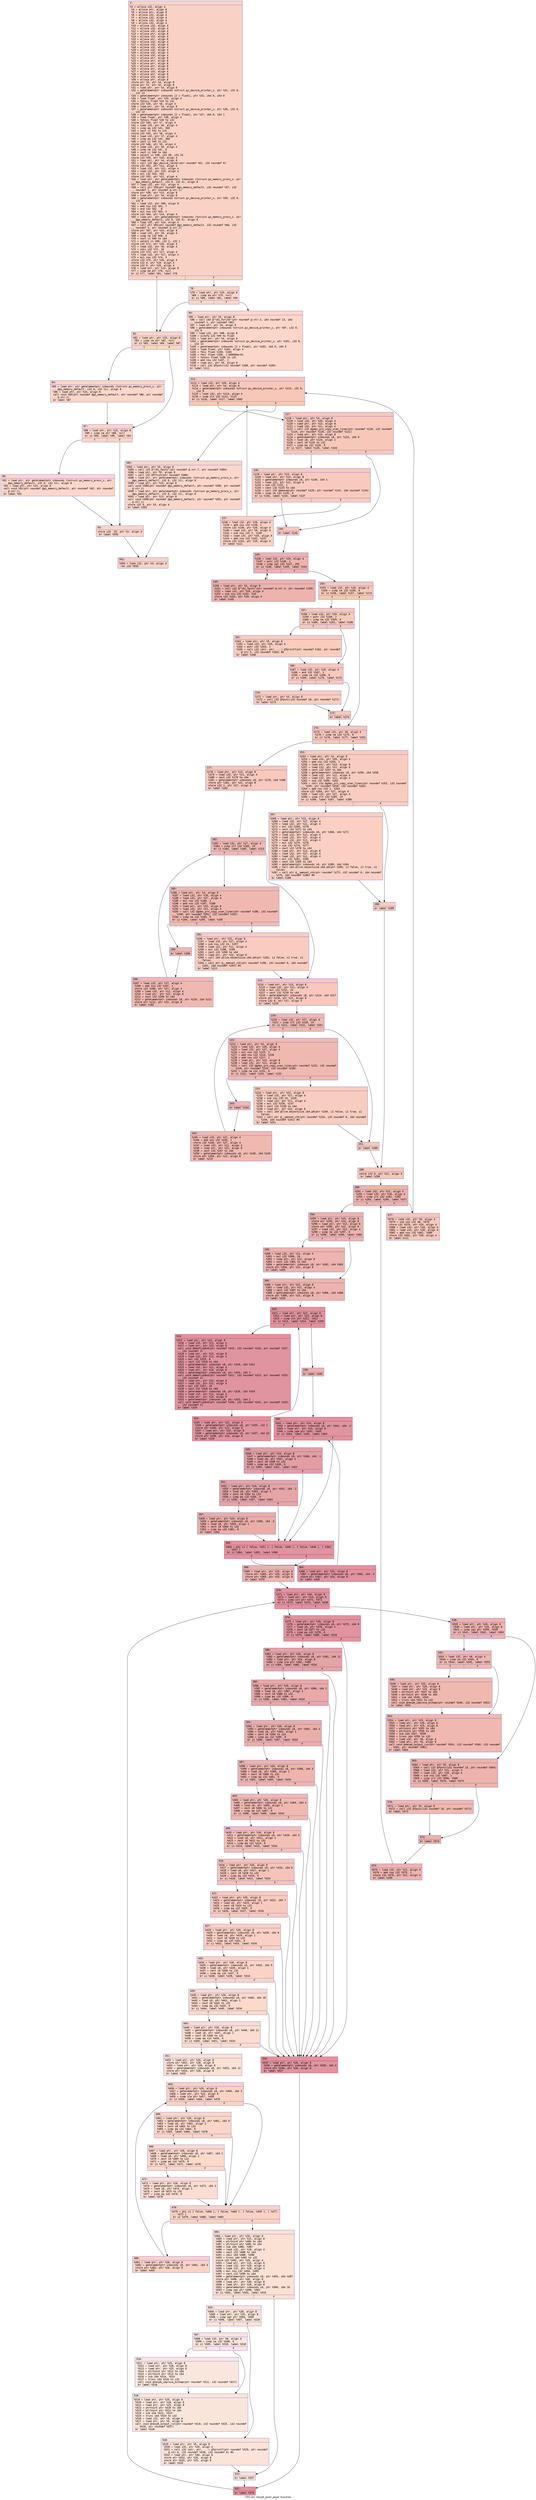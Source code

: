 digraph "CFG for 'necp6_print_page' function" {
	label="CFG for 'necp6_print_page' function";

	Node0x600000f6a120 [shape=record,color="#3d50c3ff", style=filled, fillcolor="#f4987a70" fontname="Courier",label="{2:\l|  %3 = alloca i32, align 4\l  %4 = alloca ptr, align 8\l  %5 = alloca ptr, align 8\l  %6 = alloca i32, align 4\l  %7 = alloca i32, align 4\l  %8 = alloca i32, align 4\l  %9 = alloca i32, align 4\l  %10 = alloca i32, align 4\l  %11 = alloca i32, align 4\l  %12 = alloca i32, align 4\l  %13 = alloca ptr, align 8\l  %14 = alloca i32, align 4\l  %15 = alloca ptr, align 8\l  %16 = alloca i32, align 4\l  %17 = alloca i32, align 4\l  %18 = alloca i32, align 4\l  %19 = alloca i32, align 4\l  %20 = alloca i32, align 4\l  %21 = alloca i32, align 4\l  %22 = alloca ptr, align 8\l  %23 = alloca ptr, align 8\l  %24 = alloca ptr, align 8\l  %25 = alloca ptr, align 8\l  %26 = alloca ptr, align 8\l  %27 = alloca i32, align 4\l  %28 = alloca ptr, align 8\l  %29 = alloca i32, align 4\l  %30 = alloca ptr, align 8\l  store ptr %0, ptr %4, align 8\l  store ptr %1, ptr %5, align 8\l  %31 = load ptr, ptr %4, align 8\l  %32 = getelementptr inbounds %struct.gx_device_printer_s, ptr %31, i32 0,\l... i32 13\l  %33 = getelementptr inbounds [2 x float], ptr %32, i64 0, i64 0\l  %34 = load float, ptr %33, align 4\l  %35 = fptosi float %34 to i32\l  store i32 %35, ptr %6, align 4\l  %36 = load ptr, ptr %4, align 8\l  %37 = getelementptr inbounds %struct.gx_device_printer_s, ptr %36, i32 0,\l... i32 13\l  %38 = getelementptr inbounds [2 x float], ptr %37, i64 0, i64 1\l  %39 = load float, ptr %38, align 4\l  %40 = fptosi float %39 to i32\l  store i32 %40, ptr %7, align 4\l  %41 = load i32, ptr %6, align 4\l  %42 = icmp eq i32 %41, 360\l  %43 = zext i1 %42 to i32\l  store i32 %43, ptr %8, align 4\l  %44 = load i32, ptr %7, align 4\l  %45 = icmp eq i32 %44, 360\l  %46 = zext i1 %45 to i32\l  store i32 %46, ptr %9, align 4\l  %47 = load i32, ptr %9, align 4\l  %48 = icmp ne i32 %47, 0\l  %49 = zext i1 %48 to i64\l  %50 = select i1 %48, i32 48, i32 24\l  store i32 %50, ptr %10, align 4\l  %51 = load ptr, ptr %4, align 8\l  %52 = call i32 @gx_device_raster(ptr noundef %51, i32 noundef 0)\l  store i32 %52, ptr %11, align 4\l  %53 = load i32, ptr %11, align 4\l  %54 = load i32, ptr %10, align 4\l  %55 = mul i32 %53, %54\l  store i32 %55, ptr %12, align 4\l  %56 = load ptr, ptr getelementptr inbounds (%struct.gs_memory_procs_s, ptr\l... @gs_memory_default, i32 0, i32 4), align 8\l  %57 = load i32, ptr %12, align 4\l  %58 = call ptr %56(ptr noundef @gs_memory_default, i32 noundef %57, i32\l... noundef 1, ptr noundef @.str.1)\l  store ptr %58, ptr %13, align 8\l  %59 = load ptr, ptr %4, align 8\l  %60 = getelementptr inbounds %struct.gx_device_printer_s, ptr %59, i32 0,\l... i32 8\l  %61 = load i32, ptr %60, align 8\l  %62 = add nsw i32 %61, 7\l  %63 = and i32 %62, -8\l  %64 = mul nsw i32 %63, 3\l  store i32 %64, ptr %14, align 4\l  %65 = load ptr, ptr getelementptr inbounds (%struct.gs_memory_procs_s, ptr\l... @gs_memory_default, i32 0, i32 4), align 8\l  %66 = load i32, ptr %14, align 4\l  %67 = call ptr %65(ptr noundef @gs_memory_default, i32 noundef %66, i32\l... noundef 1, ptr noundef @.str.2)\l  store ptr %67, ptr %15, align 8\l  %68 = load i32, ptr %9, align 4\l  %69 = icmp ne i32 %68, 0\l  %70 = zext i1 %69 to i64\l  %71 = select i1 %69, i32 2, i32 1\l  store i32 %71, ptr %16, align 4\l  %72 = load i32, ptr %6, align 4\l  %73 = sdiv i32 %72, 10\l  store i32 %73, ptr %17, align 4\l  %74 = load i32, ptr %17, align 4\l  %75 = mul nsw i32 %74, 3\l  store i32 %75, ptr %18, align 4\l  store i32 0, ptr %19, align 4\l  store i32 0, ptr %20, align 4\l  %76 = load ptr, ptr %13, align 8\l  %77 = icmp eq ptr %76, null\l  br i1 %77, label %81, label %78\l|{<s0>T|<s1>F}}"];
	Node0x600000f6a120:s0 -> Node0x600000f6a1c0[tooltip="2 -> 81\nProbability 37.50%" ];
	Node0x600000f6a120:s1 -> Node0x600000f6a170[tooltip="2 -> 78\nProbability 62.50%" ];
	Node0x600000f6a170 [shape=record,color="#3d50c3ff", style=filled, fillcolor="#f5a08170" fontname="Courier",label="{78:\l|  %79 = load ptr, ptr %15, align 8\l  %80 = icmp eq ptr %79, null\l  br i1 %80, label %81, label %94\l|{<s0>T|<s1>F}}"];
	Node0x600000f6a170:s0 -> Node0x600000f6a1c0[tooltip="78 -> 81\nProbability 37.50%" ];
	Node0x600000f6a170:s1 -> Node0x600000f6a350[tooltip="78 -> 94\nProbability 62.50%" ];
	Node0x600000f6a1c0 [shape=record,color="#3d50c3ff", style=filled, fillcolor="#f5a08170" fontname="Courier",label="{81:\l|  %82 = load ptr, ptr %15, align 8\l  %83 = icmp ne ptr %82, null\l  br i1 %83, label %84, label %87\l|{<s0>T|<s1>F}}"];
	Node0x600000f6a1c0:s0 -> Node0x600000f6a210[tooltip="81 -> 84\nProbability 62.50%" ];
	Node0x600000f6a1c0:s1 -> Node0x600000f6a260[tooltip="81 -> 87\nProbability 37.50%" ];
	Node0x600000f6a210 [shape=record,color="#3d50c3ff", style=filled, fillcolor="#f6a38570" fontname="Courier",label="{84:\l|  %85 = load ptr, ptr getelementptr inbounds (%struct.gs_memory_procs_s, ptr\l... @gs_memory_default, i32 0, i32 11), align 8\l  %86 = load ptr, ptr %15, align 8\l  call void %85(ptr noundef @gs_memory_default, ptr noundef %86, ptr noundef\l... @.str.2)\l  br label %87\l}"];
	Node0x600000f6a210 -> Node0x600000f6a260[tooltip="84 -> 87\nProbability 100.00%" ];
	Node0x600000f6a260 [shape=record,color="#3d50c3ff", style=filled, fillcolor="#f5a08170" fontname="Courier",label="{87:\l|  %88 = load ptr, ptr %13, align 8\l  %89 = icmp ne ptr %88, null\l  br i1 %89, label %90, label %93\l|{<s0>T|<s1>F}}"];
	Node0x600000f6a260:s0 -> Node0x600000f6a2b0[tooltip="87 -> 90\nProbability 62.50%" ];
	Node0x600000f6a260:s1 -> Node0x600000f6a300[tooltip="87 -> 93\nProbability 37.50%" ];
	Node0x600000f6a2b0 [shape=record,color="#3d50c3ff", style=filled, fillcolor="#f6a38570" fontname="Courier",label="{90:\l|  %91 = load ptr, ptr getelementptr inbounds (%struct.gs_memory_procs_s, ptr\l... @gs_memory_default, i32 0, i32 11), align 8\l  %92 = load ptr, ptr %13, align 8\l  call void %91(ptr noundef @gs_memory_default, ptr noundef %92, ptr noundef\l... @.str.1)\l  br label %93\l}"];
	Node0x600000f6a2b0 -> Node0x600000f6a300[tooltip="90 -> 93\nProbability 100.00%" ];
	Node0x600000f6a300 [shape=record,color="#3d50c3ff", style=filled, fillcolor="#f5a08170" fontname="Courier",label="{93:\l|  store i32 -25, ptr %3, align 4\l  br label %592\l}"];
	Node0x600000f6a300 -> Node0x600000f6be80[tooltip="93 -> 592\nProbability 100.00%" ];
	Node0x600000f6a350 [shape=record,color="#3d50c3ff", style=filled, fillcolor="#f6a38570" fontname="Courier",label="{94:\l|  %95 = load ptr, ptr %5, align 8\l  %96 = call i64 @\"\\01_fwrite\"(ptr noundef @.str.3, i64 noundef 13, i64\l... noundef 1, ptr noundef %95)\l  %97 = load ptr, ptr %4, align 8\l  %98 = getelementptr inbounds %struct.gx_device_printer_s, ptr %97, i32 0,\l... i32 8\l  %99 = load i32, ptr %98, align 8\l  %100 = sitofp i32 %99 to float\l  %101 = load ptr, ptr %4, align 8\l  %102 = getelementptr inbounds %struct.gx_device_printer_s, ptr %101, i32 0,\l... i32 13\l  %103 = getelementptr inbounds [2 x float], ptr %102, i64 0, i64 0\l  %104 = load float, ptr %103, align 4\l  %105 = fdiv float %100, %104\l  %106 = fmul float %105, 1.000000e+01\l  %107 = fptosi float %106 to i32\l  %108 = add nsw i32 %107, 2\l  %109 = load ptr, ptr %5, align 8\l  %110 = call i32 @fputc(i32 noundef %108, ptr noundef %109)\l  br label %111\l}"];
	Node0x600000f6a350 -> Node0x600000f6a3a0[tooltip="94 -> 111\nProbability 100.00%" ];
	Node0x600000f6a3a0 [shape=record,color="#3d50c3ff", style=filled, fillcolor="#ec7f6370" fontname="Courier",label="{111:\l|  %112 = load i32, ptr %20, align 4\l  %113 = load ptr, ptr %4, align 8\l  %114 = getelementptr inbounds %struct.gx_device_printer_s, ptr %113, i32 0,\l... i32 9\l  %115 = load i32, ptr %114, align 4\l  %116 = icmp slt i32 %112, %115\l  br i1 %116, label %117, label %583\l|{<s0>T|<s1>F}}"];
	Node0x600000f6a3a0:s0 -> Node0x600000f6a3f0[tooltip="111 -> 117\nProbability 96.88%" ];
	Node0x600000f6a3a0:s1 -> Node0x600000f6be30[tooltip="111 -> 583\nProbability 3.12%" ];
	Node0x600000f6a3f0 [shape=record,color="#3d50c3ff", style=filled, fillcolor="#ec7f6370" fontname="Courier",label="{117:\l|  %118 = load ptr, ptr %4, align 8\l  %119 = load i32, ptr %20, align 4\l  %120 = load ptr, ptr %13, align 8\l  %121 = load i32, ptr %11, align 4\l  %122 = call i32 @gdev_prn_copy_scan_lines(ptr noundef %118, i32 noundef\l... %119, ptr noundef %120, i32 noundef %121)\l  %123 = load ptr, ptr %13, align 8\l  %124 = getelementptr inbounds i8, ptr %123, i64 0\l  %125 = load i8, ptr %124, align 1\l  %126 = zext i8 %125 to i32\l  %127 = icmp eq i32 %126, 0\l  br i1 %127, label %128, label %144\l|{<s0>T|<s1>F}}"];
	Node0x600000f6a3f0:s0 -> Node0x600000f6a440[tooltip="117 -> 128\nProbability 37.50%" ];
	Node0x600000f6a3f0:s1 -> Node0x600000f6a4e0[tooltip="117 -> 144\nProbability 62.50%" ];
	Node0x600000f6a440 [shape=record,color="#3d50c3ff", style=filled, fillcolor="#ef886b70" fontname="Courier",label="{128:\l|  %129 = load ptr, ptr %13, align 8\l  %130 = load ptr, ptr %13, align 8\l  %131 = getelementptr inbounds i8, ptr %130, i64 1\l  %132 = load i32, ptr %11, align 4\l  %133 = sub i32 %132, 1\l  %134 = zext i32 %133 to i64\l  %135 = call i32 @memcmp(ptr noundef %129, ptr noundef %131, i64 noundef %134)\l  %136 = icmp ne i32 %135, 0\l  br i1 %136, label %144, label %137\l|{<s0>T|<s1>F}}"];
	Node0x600000f6a440:s0 -> Node0x600000f6a4e0[tooltip="128 -> 144\nProbability 62.50%" ];
	Node0x600000f6a440:s1 -> Node0x600000f6a490[tooltip="128 -> 137\nProbability 37.50%" ];
	Node0x600000f6a490 [shape=record,color="#3d50c3ff", style=filled, fillcolor="#f3947570" fontname="Courier",label="{137:\l|  %138 = load i32, ptr %20, align 4\l  %139 = add nsw i32 %138, 1\l  store i32 %139, ptr %20, align 4\l  %140 = load i32, ptr %9, align 4\l  %141 = sub nsw i32 2, %140\l  %142 = load i32, ptr %19, align 4\l  %143 = add nsw i32 %142, %141\l  store i32 %143, ptr %19, align 4\l  br label %111\l}"];
	Node0x600000f6a490 -> Node0x600000f6a3a0[tooltip="137 -> 111\nProbability 100.00%" ];
	Node0x600000f6a4e0 [shape=record,color="#3d50c3ff", style=filled, fillcolor="#ec7f6370" fontname="Courier",label="{144:\l|  br label %145\l}"];
	Node0x600000f6a4e0 -> Node0x600000f6a530[tooltip="144 -> 145\nProbability 100.00%" ];
	Node0x600000f6a530 [shape=record,color="#3d50c3ff", style=filled, fillcolor="#d6524470" fontname="Courier",label="{145:\l|  %146 = load i32, ptr %19, align 4\l  %147 = ashr i32 %146, 1\l  %148 = icmp sgt i32 %147, 255\l  br i1 %148, label %149, label %154\l|{<s0>T|<s1>F}}"];
	Node0x600000f6a530:s0 -> Node0x600000f6a580[tooltip="145 -> 149\nProbability 96.88%" ];
	Node0x600000f6a530:s1 -> Node0x600000f6a5d0[tooltip="145 -> 154\nProbability 3.12%" ];
	Node0x600000f6a580 [shape=record,color="#3d50c3ff", style=filled, fillcolor="#d6524470" fontname="Courier",label="{149:\l|  %150 = load ptr, ptr %5, align 8\l  %151 = call i32 @\"\\01_fputs\"(ptr noundef @.str.4, ptr noundef %150)\l  %152 = load i32, ptr %19, align 4\l  %153 = sub nsw i32 %152, 510\l  store i32 %153, ptr %19, align 4\l  br label %145\l}"];
	Node0x600000f6a580 -> Node0x600000f6a530[tooltip="149 -> 145\nProbability 100.00%" ];
	Node0x600000f6a5d0 [shape=record,color="#3d50c3ff", style=filled, fillcolor="#ec7f6370" fontname="Courier",label="{154:\l|  %155 = load i32, ptr %19, align 4\l  %156 = icmp ne i32 %155, 0\l  br i1 %156, label %157, label %174\l|{<s0>T|<s1>F}}"];
	Node0x600000f6a5d0:s0 -> Node0x600000f6a620[tooltip="154 -> 157\nProbability 62.50%" ];
	Node0x600000f6a5d0:s1 -> Node0x600000f6a7b0[tooltip="154 -> 174\nProbability 37.50%" ];
	Node0x600000f6a620 [shape=record,color="#3d50c3ff", style=filled, fillcolor="#ed836670" fontname="Courier",label="{157:\l|  %158 = load i32, ptr %19, align 4\l  %159 = ashr i32 %158, 1\l  %160 = icmp ne i32 %159, 0\l  br i1 %160, label %161, label %166\l|{<s0>T|<s1>F}}"];
	Node0x600000f6a620:s0 -> Node0x600000f6a670[tooltip="157 -> 161\nProbability 62.50%" ];
	Node0x600000f6a620:s1 -> Node0x600000f6a6c0[tooltip="157 -> 166\nProbability 37.50%" ];
	Node0x600000f6a670 [shape=record,color="#3d50c3ff", style=filled, fillcolor="#f08b6e70" fontname="Courier",label="{161:\l|  %162 = load ptr, ptr %5, align 8\l  %163 = load i32, ptr %19, align 4\l  %164 = ashr i32 %163, 1\l  %165 = call i32 (ptr, ptr, ...) @fprintf(ptr noundef %162, ptr noundef\l... @.str.5, i32 noundef %164) #4\l  br label %166\l}"];
	Node0x600000f6a670 -> Node0x600000f6a6c0[tooltip="161 -> 166\nProbability 100.00%" ];
	Node0x600000f6a6c0 [shape=record,color="#3d50c3ff", style=filled, fillcolor="#ed836670" fontname="Courier",label="{166:\l|  %167 = load i32, ptr %19, align 4\l  %168 = and i32 %167, 1\l  %169 = icmp ne i32 %168, 0\l  br i1 %169, label %170, label %173\l|{<s0>T|<s1>F}}"];
	Node0x600000f6a6c0:s0 -> Node0x600000f6a710[tooltip="166 -> 170\nProbability 50.00%" ];
	Node0x600000f6a6c0:s1 -> Node0x600000f6a760[tooltip="166 -> 173\nProbability 50.00%" ];
	Node0x600000f6a710 [shape=record,color="#3d50c3ff", style=filled, fillcolor="#f08b6e70" fontname="Courier",label="{170:\l|  %171 = load ptr, ptr %5, align 8\l  %172 = call i32 @fputc(i32 noundef 10, ptr noundef %171)\l  br label %173\l}"];
	Node0x600000f6a710 -> Node0x600000f6a760[tooltip="170 -> 173\nProbability 100.00%" ];
	Node0x600000f6a760 [shape=record,color="#3d50c3ff", style=filled, fillcolor="#ed836670" fontname="Courier",label="{173:\l|  br label %174\l}"];
	Node0x600000f6a760 -> Node0x600000f6a7b0[tooltip="173 -> 174\nProbability 100.00%" ];
	Node0x600000f6a7b0 [shape=record,color="#3d50c3ff", style=filled, fillcolor="#ec7f6370" fontname="Courier",label="{174:\l|  %175 = load i32, ptr %9, align 4\l  %176 = icmp ne i32 %175, 0\l  br i1 %176, label %177, label %252\l|{<s0>T|<s1>F}}"];
	Node0x600000f6a7b0:s0 -> Node0x600000f6a800[tooltip="174 -> 177\nProbability 62.50%" ];
	Node0x600000f6a7b0:s1 -> Node0x600000f6ac10[tooltip="174 -> 252\nProbability 37.50%" ];
	Node0x600000f6a800 [shape=record,color="#3d50c3ff", style=filled, fillcolor="#ed836670" fontname="Courier",label="{177:\l|  %178 = load ptr, ptr %13, align 8\l  %179 = load i32, ptr %11, align 4\l  %180 = zext i32 %179 to i64\l  %181 = getelementptr inbounds i8, ptr %178, i64 %180\l  store ptr %181, ptr %22, align 8\l  store i32 1, ptr %27, align 4\l  br label %182\l}"];
	Node0x600000f6a800 -> Node0x600000f6a850[tooltip="177 -> 182\nProbability 100.00%" ];
	Node0x600000f6a850 [shape=record,color="#3d50c3ff", style=filled, fillcolor="#de614d70" fontname="Courier",label="{182:\l|  %183 = load i32, ptr %27, align 4\l  %184 = icmp slt i32 %183, 24\l  br i1 %184, label %185, label %213\l|{<s0>T|<s1>F}}"];
	Node0x600000f6a850:s0 -> Node0x600000f6a8a0[tooltip="182 -> 185\nProbability 96.88%" ];
	Node0x600000f6a850:s1 -> Node0x600000f6a9e0[tooltip="182 -> 213\nProbability 3.12%" ];
	Node0x600000f6a8a0 [shape=record,color="#3d50c3ff", style=filled, fillcolor="#de614d70" fontname="Courier",label="{185:\l|  %186 = load ptr, ptr %4, align 8\l  %187 = load i32, ptr %20, align 4\l  %188 = load i32, ptr %27, align 4\l  %189 = mul nsw i32 %188, 2\l  %190 = add nsw i32 %187, %189\l  %191 = load ptr, ptr %22, align 8\l  %192 = load i32, ptr %11, align 4\l  %193 = call i32 @gdev_prn_copy_scan_lines(ptr noundef %186, i32 noundef\l... %190, ptr noundef %191, i32 noundef %192)\l  %194 = icmp ne i32 %193, 0\l  br i1 %194, label %205, label %195\l|{<s0>T|<s1>F}}"];
	Node0x600000f6a8a0:s0 -> Node0x600000f6a940[tooltip="185 -> 205\nProbability 96.88%" ];
	Node0x600000f6a8a0:s1 -> Node0x600000f6a8f0[tooltip="185 -> 195\nProbability 3.12%" ];
	Node0x600000f6a8f0 [shape=record,color="#3d50c3ff", style=filled, fillcolor="#f08b6e70" fontname="Courier",label="{195:\l|  %196 = load ptr, ptr %22, align 8\l  %197 = load i32, ptr %27, align 4\l  %198 = sub nsw i32 24, %197\l  %199 = load i32, ptr %11, align 4\l  %200 = mul i32 %198, %199\l  %201 = zext i32 %200 to i64\l  %202 = load ptr, ptr %22, align 8\l  %203 = call i64 @llvm.objectsize.i64.p0(ptr %202, i1 false, i1 true, i1\l... false)\l  %204 = call ptr @__memset_chk(ptr noundef %196, i32 noundef 0, i64 noundef\l... %201, i64 noundef %203) #4\l  br label %213\l}"];
	Node0x600000f6a8f0 -> Node0x600000f6a9e0[tooltip="195 -> 213\nProbability 100.00%" ];
	Node0x600000f6a940 [shape=record,color="#3d50c3ff", style=filled, fillcolor="#de614d70" fontname="Courier",label="{205:\l|  br label %206\l}"];
	Node0x600000f6a940 -> Node0x600000f6a990[tooltip="205 -> 206\nProbability 100.00%" ];
	Node0x600000f6a990 [shape=record,color="#3d50c3ff", style=filled, fillcolor="#de614d70" fontname="Courier",label="{206:\l|  %207 = load i32, ptr %27, align 4\l  %208 = add nsw i32 %207, 1\l  store i32 %208, ptr %27, align 4\l  %209 = load i32, ptr %11, align 4\l  %210 = load ptr, ptr %22, align 8\l  %211 = zext i32 %209 to i64\l  %212 = getelementptr inbounds i8, ptr %210, i64 %211\l  store ptr %212, ptr %22, align 8\l  br label %182\l}"];
	Node0x600000f6a990 -> Node0x600000f6a850[tooltip="206 -> 182\nProbability 100.00%" ];
	Node0x600000f6a9e0 [shape=record,color="#3d50c3ff", style=filled, fillcolor="#ed836670" fontname="Courier",label="{213:\l|  %214 = load ptr, ptr %13, align 8\l  %215 = load i32, ptr %11, align 4\l  %216 = mul i32 %215, 24\l  %217 = zext i32 %216 to i64\l  %218 = getelementptr inbounds i8, ptr %214, i64 %217\l  store ptr %218, ptr %22, align 8\l  store i32 0, ptr %27, align 4\l  br label %219\l}"];
	Node0x600000f6a9e0 -> Node0x600000f6aa30[tooltip="213 -> 219\nProbability 100.00%" ];
	Node0x600000f6aa30 [shape=record,color="#3d50c3ff", style=filled, fillcolor="#de614d70" fontname="Courier",label="{219:\l|  %220 = load i32, ptr %27, align 4\l  %221 = icmp slt i32 %220, 24\l  br i1 %221, label %222, label %251\l|{<s0>T|<s1>F}}"];
	Node0x600000f6aa30:s0 -> Node0x600000f6aa80[tooltip="219 -> 222\nProbability 96.88%" ];
	Node0x600000f6aa30:s1 -> Node0x600000f6abc0[tooltip="219 -> 251\nProbability 3.12%" ];
	Node0x600000f6aa80 [shape=record,color="#3d50c3ff", style=filled, fillcolor="#de614d70" fontname="Courier",label="{222:\l|  %223 = load ptr, ptr %4, align 8\l  %224 = load i32, ptr %20, align 4\l  %225 = load i32, ptr %27, align 4\l  %226 = mul nsw i32 %225, 2\l  %227 = add nsw i32 %224, %226\l  %228 = add nsw i32 %227, 1\l  %229 = load ptr, ptr %22, align 8\l  %230 = load i32, ptr %11, align 4\l  %231 = call i32 @gdev_prn_copy_scan_lines(ptr noundef %223, i32 noundef\l... %228, ptr noundef %229, i32 noundef %230)\l  %232 = icmp ne i32 %231, 0\l  br i1 %232, label %243, label %233\l|{<s0>T|<s1>F}}"];
	Node0x600000f6aa80:s0 -> Node0x600000f6ab20[tooltip="222 -> 243\nProbability 96.88%" ];
	Node0x600000f6aa80:s1 -> Node0x600000f6aad0[tooltip="222 -> 233\nProbability 3.12%" ];
	Node0x600000f6aad0 [shape=record,color="#3d50c3ff", style=filled, fillcolor="#f08b6e70" fontname="Courier",label="{233:\l|  %234 = load ptr, ptr %22, align 8\l  %235 = load i32, ptr %27, align 4\l  %236 = sub nsw i32 24, %235\l  %237 = load i32, ptr %11, align 4\l  %238 = mul i32 %236, %237\l  %239 = zext i32 %238 to i64\l  %240 = load ptr, ptr %22, align 8\l  %241 = call i64 @llvm.objectsize.i64.p0(ptr %240, i1 false, i1 true, i1\l... false)\l  %242 = call ptr @__memset_chk(ptr noundef %234, i32 noundef 0, i64 noundef\l... %239, i64 noundef %241) #4\l  br label %251\l}"];
	Node0x600000f6aad0 -> Node0x600000f6abc0[tooltip="233 -> 251\nProbability 100.00%" ];
	Node0x600000f6ab20 [shape=record,color="#3d50c3ff", style=filled, fillcolor="#de614d70" fontname="Courier",label="{243:\l|  br label %244\l}"];
	Node0x600000f6ab20 -> Node0x600000f6ab70[tooltip="243 -> 244\nProbability 100.00%" ];
	Node0x600000f6ab70 [shape=record,color="#3d50c3ff", style=filled, fillcolor="#de614d70" fontname="Courier",label="{244:\l|  %245 = load i32, ptr %27, align 4\l  %246 = add nsw i32 %245, 1\l  store i32 %246, ptr %27, align 4\l  %247 = load i32, ptr %11, align 4\l  %248 = load ptr, ptr %22, align 8\l  %249 = zext i32 %247 to i64\l  %250 = getelementptr inbounds i8, ptr %248, i64 %249\l  store ptr %250, ptr %22, align 8\l  br label %219\l}"];
	Node0x600000f6ab70 -> Node0x600000f6aa30[tooltip="244 -> 219\nProbability 100.00%" ];
	Node0x600000f6abc0 [shape=record,color="#3d50c3ff", style=filled, fillcolor="#ed836670" fontname="Courier",label="{251:\l|  br label %289\l}"];
	Node0x600000f6abc0 -> Node0x600000f6ad00[tooltip="251 -> 289\nProbability 100.00%" ];
	Node0x600000f6ac10 [shape=record,color="#3d50c3ff", style=filled, fillcolor="#f08b6e70" fontname="Courier",label="{252:\l|  %253 = load ptr, ptr %4, align 8\l  %254 = load i32, ptr %20, align 4\l  %255 = add nsw i32 %254, 1\l  %256 = load ptr, ptr %13, align 8\l  %257 = load i32, ptr %11, align 4\l  %258 = zext i32 %257 to i64\l  %259 = getelementptr inbounds i8, ptr %256, i64 %258\l  %260 = load i32, ptr %12, align 4\l  %261 = load i32, ptr %11, align 4\l  %262 = sub i32 %260, %261\l  %263 = call i32 @gdev_prn_copy_scan_lines(ptr noundef %253, i32 noundef\l... %255, ptr noundef %259, i32 noundef %262)\l  %264 = add nsw i32 1, %263\l  store i32 %264, ptr %27, align 4\l  %265 = load i32, ptr %27, align 4\l  %266 = icmp slt i32 %265, 24\l  br i1 %266, label %267, label %288\l|{<s0>T|<s1>F}}"];
	Node0x600000f6ac10:s0 -> Node0x600000f6ac60[tooltip="252 -> 267\nProbability 50.00%" ];
	Node0x600000f6ac10:s1 -> Node0x600000f6acb0[tooltip="252 -> 288\nProbability 50.00%" ];
	Node0x600000f6ac60 [shape=record,color="#3d50c3ff", style=filled, fillcolor="#f3947570" fontname="Courier",label="{267:\l|  %268 = load ptr, ptr %13, align 8\l  %269 = load i32, ptr %27, align 4\l  %270 = load i32, ptr %11, align 4\l  %271 = mul i32 %269, %270\l  %272 = zext i32 %271 to i64\l  %273 = getelementptr inbounds i8, ptr %268, i64 %272\l  %274 = load i32, ptr %12, align 4\l  %275 = load i32, ptr %27, align 4\l  %276 = load i32, ptr %11, align 4\l  %277 = mul i32 %275, %276\l  %278 = sub i32 %274, %277\l  %279 = zext i32 %278 to i64\l  %280 = load ptr, ptr %13, align 8\l  %281 = load i32, ptr %27, align 4\l  %282 = load i32, ptr %11, align 4\l  %283 = mul i32 %281, %282\l  %284 = zext i32 %283 to i64\l  %285 = getelementptr inbounds i8, ptr %280, i64 %284\l  %286 = call i64 @llvm.objectsize.i64.p0(ptr %285, i1 false, i1 true, i1\l... false)\l  %287 = call ptr @__memset_chk(ptr noundef %273, i32 noundef 0, i64 noundef\l... %279, i64 noundef %286) #4\l  br label %288\l}"];
	Node0x600000f6ac60 -> Node0x600000f6acb0[tooltip="267 -> 288\nProbability 100.00%" ];
	Node0x600000f6acb0 [shape=record,color="#3d50c3ff", style=filled, fillcolor="#f08b6e70" fontname="Courier",label="{288:\l|  br label %289\l}"];
	Node0x600000f6acb0 -> Node0x600000f6ad00[tooltip="288 -> 289\nProbability 100.00%" ];
	Node0x600000f6ad00 [shape=record,color="#3d50c3ff", style=filled, fillcolor="#ec7f6370" fontname="Courier",label="{289:\l|  store i32 0, ptr %21, align 4\l  br label %290\l}"];
	Node0x600000f6ad00 -> Node0x600000f6ad50[tooltip="289 -> 290\nProbability 100.00%" ];
	Node0x600000f6ad50 [shape=record,color="#3d50c3ff", style=filled, fillcolor="#d6524470" fontname="Courier",label="{290:\l|  %291 = load i32, ptr %21, align 4\l  %292 = load i32, ptr %16, align 4\l  %293 = icmp slt i32 %291, %292\l  br i1 %293, label %294, label %577\l|{<s0>T|<s1>F}}"];
	Node0x600000f6ad50:s0 -> Node0x600000f6ada0[tooltip="290 -> 294\nProbability 96.88%" ];
	Node0x600000f6ad50:s1 -> Node0x600000f6bde0[tooltip="290 -> 577\nProbability 3.12%" ];
	Node0x600000f6ada0 [shape=record,color="#3d50c3ff", style=filled, fillcolor="#d6524470" fontname="Courier",label="{294:\l|  %295 = load ptr, ptr %15, align 8\l  store ptr %295, ptr %24, align 8\l  %296 = load ptr, ptr %13, align 8\l  store ptr %296, ptr %22, align 8\l  %297 = load i32, ptr %21, align 4\l  %298 = icmp ne i32 %297, 0\l  br i1 %298, label %299, label %305\l|{<s0>T|<s1>F}}"];
	Node0x600000f6ada0:s0 -> Node0x600000f6adf0[tooltip="294 -> 299\nProbability 62.50%" ];
	Node0x600000f6ada0:s1 -> Node0x600000f6ae40[tooltip="294 -> 305\nProbability 37.50%" ];
	Node0x600000f6adf0 [shape=record,color="#3d50c3ff", style=filled, fillcolor="#d8564670" fontname="Courier",label="{299:\l|  %300 = load i32, ptr %11, align 4\l  %301 = mul i32 %300, 24\l  %302 = load ptr, ptr %22, align 8\l  %303 = zext i32 %301 to i64\l  %304 = getelementptr inbounds i8, ptr %302, i64 %303\l  store ptr %304, ptr %22, align 8\l  br label %305\l}"];
	Node0x600000f6adf0 -> Node0x600000f6ae40[tooltip="299 -> 305\nProbability 100.00%" ];
	Node0x600000f6ae40 [shape=record,color="#3d50c3ff", style=filled, fillcolor="#d6524470" fontname="Courier",label="{305:\l|  %306 = load ptr, ptr %22, align 8\l  %307 = load i32, ptr %11, align 4\l  %308 = zext i32 %307 to i64\l  %309 = getelementptr inbounds i8, ptr %306, i64 %308\l  store ptr %309, ptr %23, align 8\l  br label %310\l}"];
	Node0x600000f6ae40 -> Node0x600000f6ae90[tooltip="305 -> 310\nProbability 100.00%" ];
	Node0x600000f6ae90 [shape=record,color="#b70d28ff", style=filled, fillcolor="#b70d2870" fontname="Courier",label="{310:\l|  %311 = load ptr, ptr %22, align 8\l  %312 = load ptr, ptr %23, align 8\l  %313 = icmp ult ptr %311, %312\l  br i1 %313, label %314, label %339\l|{<s0>T|<s1>F}}"];
	Node0x600000f6ae90:s0 -> Node0x600000f6aee0[tooltip="310 -> 314\nProbability 96.88%" ];
	Node0x600000f6ae90:s1 -> Node0x600000f6af80[tooltip="310 -> 339\nProbability 3.12%" ];
	Node0x600000f6aee0 [shape=record,color="#b70d28ff", style=filled, fillcolor="#b70d2870" fontname="Courier",label="{314:\l|  %315 = load ptr, ptr %22, align 8\l  %316 = load i32, ptr %11, align 4\l  %317 = load ptr, ptr %24, align 8\l  call void @memflip8x8(ptr noundef %315, i32 noundef %316, ptr noundef %317,\l... i32 noundef 3)\l  %318 = load ptr, ptr %22, align 8\l  %319 = load i32, ptr %11, align 4\l  %320 = mul i32 %319, 8\l  %321 = zext i32 %320 to i64\l  %322 = getelementptr inbounds i8, ptr %318, i64 %321\l  %323 = load i32, ptr %11, align 4\l  %324 = load ptr, ptr %24, align 8\l  %325 = getelementptr inbounds i8, ptr %324, i64 1\l  call void @memflip8x8(ptr noundef %322, i32 noundef %323, ptr noundef %325,\l... i32 noundef 3)\l  %326 = load ptr, ptr %22, align 8\l  %327 = load i32, ptr %11, align 4\l  %328 = mul i32 %327, 16\l  %329 = zext i32 %328 to i64\l  %330 = getelementptr inbounds i8, ptr %326, i64 %329\l  %331 = load i32, ptr %11, align 4\l  %332 = load ptr, ptr %24, align 8\l  %333 = getelementptr inbounds i8, ptr %332, i64 2\l  call void @memflip8x8(ptr noundef %330, i32 noundef %331, ptr noundef %333,\l... i32 noundef 3)\l  br label %334\l}"];
	Node0x600000f6aee0 -> Node0x600000f6af30[tooltip="314 -> 334\nProbability 100.00%" ];
	Node0x600000f6af30 [shape=record,color="#b70d28ff", style=filled, fillcolor="#b70d2870" fontname="Courier",label="{334:\l|  %335 = load ptr, ptr %22, align 8\l  %336 = getelementptr inbounds i8, ptr %335, i32 1\l  store ptr %336, ptr %22, align 8\l  %337 = load ptr, ptr %24, align 8\l  %338 = getelementptr inbounds i8, ptr %337, i64 24\l  store ptr %338, ptr %24, align 8\l  br label %310\l}"];
	Node0x600000f6af30 -> Node0x600000f6ae90[tooltip="334 -> 310\nProbability 100.00%" ];
	Node0x600000f6af80 [shape=record,color="#3d50c3ff", style=filled, fillcolor="#d6524470" fontname="Courier",label="{339:\l|  br label %340\l}"];
	Node0x600000f6af80 -> Node0x600000f6afd0[tooltip="339 -> 340\nProbability 100.00%" ];
	Node0x600000f6afd0 [shape=record,color="#b70d28ff", style=filled, fillcolor="#b70d2870" fontname="Courier",label="{340:\l|  %341 = load ptr, ptr %24, align 8\l  %342 = getelementptr inbounds i8, ptr %341, i64 -3\l  %343 = load ptr, ptr %15, align 8\l  %344 = icmp uge ptr %342, %343\l  br i1 %344, label %345, label %363\l|{<s0>T|<s1>F}}"];
	Node0x600000f6afd0:s0 -> Node0x600000f6b020[tooltip="340 -> 345\nProbability 50.00%" ];
	Node0x600000f6afd0:s1 -> Node0x600000f6b110[tooltip="340 -> 363\nProbability 50.00%" ];
	Node0x600000f6b020 [shape=record,color="#3d50c3ff", style=filled, fillcolor="#be242e70" fontname="Courier",label="{345:\l|  %346 = load ptr, ptr %24, align 8\l  %347 = getelementptr inbounds i8, ptr %346, i64 -1\l  %348 = load i8, ptr %347, align 1\l  %349 = zext i8 %348 to i32\l  %350 = icmp eq i32 %349, 0\l  br i1 %350, label %351, label %363\l|{<s0>T|<s1>F}}"];
	Node0x600000f6b020:s0 -> Node0x600000f6b070[tooltip="345 -> 351\nProbability 37.50%" ];
	Node0x600000f6b020:s1 -> Node0x600000f6b110[tooltip="345 -> 363\nProbability 62.50%" ];
	Node0x600000f6b070 [shape=record,color="#3d50c3ff", style=filled, fillcolor="#c5333470" fontname="Courier",label="{351:\l|  %352 = load ptr, ptr %24, align 8\l  %353 = getelementptr inbounds i8, ptr %352, i64 -2\l  %354 = load i8, ptr %353, align 1\l  %355 = zext i8 %354 to i32\l  %356 = icmp eq i32 %355, 0\l  br i1 %356, label %357, label %363\l|{<s0>T|<s1>F}}"];
	Node0x600000f6b070:s0 -> Node0x600000f6b0c0[tooltip="351 -> 357\nProbability 37.50%" ];
	Node0x600000f6b070:s1 -> Node0x600000f6b110[tooltip="351 -> 363\nProbability 62.50%" ];
	Node0x600000f6b0c0 [shape=record,color="#3d50c3ff", style=filled, fillcolor="#d0473d70" fontname="Courier",label="{357:\l|  %358 = load ptr, ptr %24, align 8\l  %359 = getelementptr inbounds i8, ptr %358, i64 -3\l  %360 = load i8, ptr %359, align 1\l  %361 = zext i8 %360 to i32\l  %362 = icmp eq i32 %361, 0\l  br label %363\l}"];
	Node0x600000f6b0c0 -> Node0x600000f6b110[tooltip="357 -> 363\nProbability 100.00%" ];
	Node0x600000f6b110 [shape=record,color="#b70d28ff", style=filled, fillcolor="#b70d2870" fontname="Courier",label="{363:\l|  %364 = phi i1 [ false, %351 ], [ false, %345 ], [ false, %340 ], [ %362,\l... %357 ]\l  br i1 %364, label %365, label %368\l|{<s0>T|<s1>F}}"];
	Node0x600000f6b110:s0 -> Node0x600000f6b160[tooltip="363 -> 365\nProbability 96.88%" ];
	Node0x600000f6b110:s1 -> Node0x600000f6b1b0[tooltip="363 -> 368\nProbability 3.12%" ];
	Node0x600000f6b160 [shape=record,color="#b70d28ff", style=filled, fillcolor="#b70d2870" fontname="Courier",label="{365:\l|  %366 = load ptr, ptr %24, align 8\l  %367 = getelementptr inbounds i8, ptr %366, i64 -3\l  store ptr %367, ptr %24, align 8\l  br label %340\l}"];
	Node0x600000f6b160 -> Node0x600000f6afd0[tooltip="365 -> 340\nProbability 100.00%" ];
	Node0x600000f6b1b0 [shape=record,color="#3d50c3ff", style=filled, fillcolor="#d6524470" fontname="Courier",label="{368:\l|  %369 = load ptr, ptr %15, align 8\l  store ptr %369, ptr %26, align 8\l  store ptr %369, ptr %25, align 8\l  br label %370\l}"];
	Node0x600000f6b1b0 -> Node0x600000f6b200[tooltip="368 -> 370\nProbability 100.00%" ];
	Node0x600000f6b200 [shape=record,color="#b70d28ff", style=filled, fillcolor="#b70d2870" fontname="Courier",label="{370:\l|  %371 = load ptr, ptr %26, align 8\l  %372 = load ptr, ptr %24, align 8\l  %373 = icmp ult ptr %371, %372\l  br i1 %373, label %374, label %538\l|{<s0>T|<s1>F}}"];
	Node0x600000f6b200:s0 -> Node0x600000f6b250[tooltip="370 -> 374\nProbability 96.88%" ];
	Node0x600000f6b200:s1 -> Node0x600000f6bb60[tooltip="370 -> 538\nProbability 3.12%" ];
	Node0x600000f6b250 [shape=record,color="#b70d28ff", style=filled, fillcolor="#b70d2870" fontname="Courier",label="{374:\l|  %375 = load ptr, ptr %26, align 8\l  %376 = getelementptr inbounds i8, ptr %375, i64 0\l  %377 = load i8, ptr %376, align 1\l  %378 = zext i8 %377 to i32\l  %379 = icmp eq i32 %378, 0\l  br i1 %379, label %380, label %534\l|{<s0>T|<s1>F}}"];
	Node0x600000f6b250:s0 -> Node0x600000f6b2a0[tooltip="374 -> 380\nProbability 37.50%" ];
	Node0x600000f6b250:s1 -> Node0x600000f6bac0[tooltip="374 -> 534\nProbability 62.50%" ];
	Node0x600000f6b2a0 [shape=record,color="#3d50c3ff", style=filled, fillcolor="#c32e3170" fontname="Courier",label="{380:\l|  %381 = load ptr, ptr %26, align 8\l  %382 = getelementptr inbounds i8, ptr %381, i64 12\l  %383 = load ptr, ptr %24, align 8\l  %384 = icmp ule ptr %382, %383\l  br i1 %384, label %385, label %534\l|{<s0>T|<s1>F}}"];
	Node0x600000f6b2a0:s0 -> Node0x600000f6b2f0[tooltip="380 -> 385\nProbability 50.00%" ];
	Node0x600000f6b2a0:s1 -> Node0x600000f6bac0[tooltip="380 -> 534\nProbability 50.00%" ];
	Node0x600000f6b2f0 [shape=record,color="#3d50c3ff", style=filled, fillcolor="#ca3b3770" fontname="Courier",label="{385:\l|  %386 = load ptr, ptr %26, align 8\l  %387 = getelementptr inbounds i8, ptr %386, i64 1\l  %388 = load i8, ptr %387, align 1\l  %389 = zext i8 %388 to i32\l  %390 = icmp eq i32 %389, 0\l  br i1 %390, label %391, label %534\l|{<s0>T|<s1>F}}"];
	Node0x600000f6b2f0:s0 -> Node0x600000f6b340[tooltip="385 -> 391\nProbability 37.50%" ];
	Node0x600000f6b2f0:s1 -> Node0x600000f6bac0[tooltip="385 -> 534\nProbability 62.50%" ];
	Node0x600000f6b340 [shape=record,color="#3d50c3ff", style=filled, fillcolor="#d0473d70" fontname="Courier",label="{391:\l|  %392 = load ptr, ptr %26, align 8\l  %393 = getelementptr inbounds i8, ptr %392, i64 2\l  %394 = load i8, ptr %393, align 1\l  %395 = zext i8 %394 to i32\l  %396 = icmp eq i32 %395, 0\l  br i1 %396, label %397, label %534\l|{<s0>T|<s1>F}}"];
	Node0x600000f6b340:s0 -> Node0x600000f6b390[tooltip="391 -> 397\nProbability 37.50%" ];
	Node0x600000f6b340:s1 -> Node0x600000f6bac0[tooltip="391 -> 534\nProbability 62.50%" ];
	Node0x600000f6b390 [shape=record,color="#3d50c3ff", style=filled, fillcolor="#d8564670" fontname="Courier",label="{397:\l|  %398 = load ptr, ptr %26, align 8\l  %399 = getelementptr inbounds i8, ptr %398, i64 3\l  %400 = load i8, ptr %399, align 1\l  %401 = zext i8 %400 to i32\l  %402 = icmp eq i32 %401, 0\l  br i1 %402, label %403, label %534\l|{<s0>T|<s1>F}}"];
	Node0x600000f6b390:s0 -> Node0x600000f6b3e0[tooltip="397 -> 403\nProbability 37.50%" ];
	Node0x600000f6b390:s1 -> Node0x600000f6bac0[tooltip="397 -> 534\nProbability 62.50%" ];
	Node0x600000f6b3e0 [shape=record,color="#3d50c3ff", style=filled, fillcolor="#de614d70" fontname="Courier",label="{403:\l|  %404 = load ptr, ptr %26, align 8\l  %405 = getelementptr inbounds i8, ptr %404, i64 4\l  %406 = load i8, ptr %405, align 1\l  %407 = zext i8 %406 to i32\l  %408 = icmp eq i32 %407, 0\l  br i1 %408, label %409, label %534\l|{<s0>T|<s1>F}}"];
	Node0x600000f6b3e0:s0 -> Node0x600000f6b430[tooltip="403 -> 409\nProbability 37.50%" ];
	Node0x600000f6b3e0:s1 -> Node0x600000f6bac0[tooltip="403 -> 534\nProbability 62.50%" ];
	Node0x600000f6b430 [shape=record,color="#3d50c3ff", style=filled, fillcolor="#e5705870" fontname="Courier",label="{409:\l|  %410 = load ptr, ptr %26, align 8\l  %411 = getelementptr inbounds i8, ptr %410, i64 5\l  %412 = load i8, ptr %411, align 1\l  %413 = zext i8 %412 to i32\l  %414 = icmp eq i32 %413, 0\l  br i1 %414, label %415, label %534\l|{<s0>T|<s1>F}}"];
	Node0x600000f6b430:s0 -> Node0x600000f6b480[tooltip="409 -> 415\nProbability 37.50%" ];
	Node0x600000f6b430:s1 -> Node0x600000f6bac0[tooltip="409 -> 534\nProbability 62.50%" ];
	Node0x600000f6b480 [shape=record,color="#3d50c3ff", style=filled, fillcolor="#e97a5f70" fontname="Courier",label="{415:\l|  %416 = load ptr, ptr %26, align 8\l  %417 = getelementptr inbounds i8, ptr %416, i64 6\l  %418 = load i8, ptr %417, align 1\l  %419 = zext i8 %418 to i32\l  %420 = icmp eq i32 %419, 0\l  br i1 %420, label %421, label %534\l|{<s0>T|<s1>F}}"];
	Node0x600000f6b480:s0 -> Node0x600000f6b4d0[tooltip="415 -> 421\nProbability 37.50%" ];
	Node0x600000f6b480:s1 -> Node0x600000f6bac0[tooltip="415 -> 534\nProbability 62.50%" ];
	Node0x600000f6b4d0 [shape=record,color="#3d50c3ff", style=filled, fillcolor="#ef886b70" fontname="Courier",label="{421:\l|  %422 = load ptr, ptr %26, align 8\l  %423 = getelementptr inbounds i8, ptr %422, i64 7\l  %424 = load i8, ptr %423, align 1\l  %425 = zext i8 %424 to i32\l  %426 = icmp eq i32 %425, 0\l  br i1 %426, label %427, label %534\l|{<s0>T|<s1>F}}"];
	Node0x600000f6b4d0:s0 -> Node0x600000f6b520[tooltip="421 -> 427\nProbability 37.50%" ];
	Node0x600000f6b4d0:s1 -> Node0x600000f6bac0[tooltip="421 -> 534\nProbability 62.50%" ];
	Node0x600000f6b520 [shape=record,color="#3d50c3ff", style=filled, fillcolor="#f3947570" fontname="Courier",label="{427:\l|  %428 = load ptr, ptr %26, align 8\l  %429 = getelementptr inbounds i8, ptr %428, i64 8\l  %430 = load i8, ptr %429, align 1\l  %431 = zext i8 %430 to i32\l  %432 = icmp eq i32 %431, 0\l  br i1 %432, label %433, label %534\l|{<s0>T|<s1>F}}"];
	Node0x600000f6b520:s0 -> Node0x600000f6b570[tooltip="427 -> 433\nProbability 37.50%" ];
	Node0x600000f6b520:s1 -> Node0x600000f6bac0[tooltip="427 -> 534\nProbability 62.50%" ];
	Node0x600000f6b570 [shape=record,color="#3d50c3ff", style=filled, fillcolor="#f59c7d70" fontname="Courier",label="{433:\l|  %434 = load ptr, ptr %26, align 8\l  %435 = getelementptr inbounds i8, ptr %434, i64 9\l  %436 = load i8, ptr %435, align 1\l  %437 = zext i8 %436 to i32\l  %438 = icmp eq i32 %437, 0\l  br i1 %438, label %439, label %534\l|{<s0>T|<s1>F}}"];
	Node0x600000f6b570:s0 -> Node0x600000f6b5c0[tooltip="433 -> 439\nProbability 37.50%" ];
	Node0x600000f6b570:s1 -> Node0x600000f6bac0[tooltip="433 -> 534\nProbability 62.50%" ];
	Node0x600000f6b5c0 [shape=record,color="#3d50c3ff", style=filled, fillcolor="#f7a88970" fontname="Courier",label="{439:\l|  %440 = load ptr, ptr %26, align 8\l  %441 = getelementptr inbounds i8, ptr %440, i64 10\l  %442 = load i8, ptr %441, align 1\l  %443 = zext i8 %442 to i32\l  %444 = icmp eq i32 %443, 0\l  br i1 %444, label %445, label %534\l|{<s0>T|<s1>F}}"];
	Node0x600000f6b5c0:s0 -> Node0x600000f6b610[tooltip="439 -> 445\nProbability 37.50%" ];
	Node0x600000f6b5c0:s1 -> Node0x600000f6bac0[tooltip="439 -> 534\nProbability 62.50%" ];
	Node0x600000f6b610 [shape=record,color="#3d50c3ff", style=filled, fillcolor="#f7af9170" fontname="Courier",label="{445:\l|  %446 = load ptr, ptr %26, align 8\l  %447 = getelementptr inbounds i8, ptr %446, i64 11\l  %448 = load i8, ptr %447, align 1\l  %449 = zext i8 %448 to i32\l  %450 = icmp eq i32 %449, 0\l  br i1 %450, label %451, label %534\l|{<s0>T|<s1>F}}"];
	Node0x600000f6b610:s0 -> Node0x600000f6b660[tooltip="445 -> 451\nProbability 37.50%" ];
	Node0x600000f6b610:s1 -> Node0x600000f6bac0[tooltip="445 -> 534\nProbability 62.50%" ];
	Node0x600000f6b660 [shape=record,color="#3d50c3ff", style=filled, fillcolor="#f7b99e70" fontname="Courier",label="{451:\l|  %452 = load ptr, ptr %26, align 8\l  store ptr %452, ptr %28, align 8\l  %453 = load ptr, ptr %26, align 8\l  %454 = getelementptr inbounds i8, ptr %453, i64 12\l  store ptr %454, ptr %26, align 8\l  br label %455\l}"];
	Node0x600000f6b660 -> Node0x600000f6b6b0[tooltip="451 -> 455\nProbability 100.00%" ];
	Node0x600000f6b6b0 [shape=record,color="#3d50c3ff", style=filled, fillcolor="#f4987a70" fontname="Courier",label="{455:\l|  %456 = load ptr, ptr %26, align 8\l  %457 = getelementptr inbounds i8, ptr %456, i64 3\l  %458 = load ptr, ptr %24, align 8\l  %459 = icmp ule ptr %457, %458\l  br i1 %459, label %460, label %478\l|{<s0>T|<s1>F}}"];
	Node0x600000f6b6b0:s0 -> Node0x600000f6b700[tooltip="455 -> 460\nProbability 50.00%" ];
	Node0x600000f6b6b0:s1 -> Node0x600000f6b7f0[tooltip="455 -> 478\nProbability 50.00%" ];
	Node0x600000f6b700 [shape=record,color="#3d50c3ff", style=filled, fillcolor="#f5a08170" fontname="Courier",label="{460:\l|  %461 = load ptr, ptr %26, align 8\l  %462 = getelementptr inbounds i8, ptr %461, i64 0\l  %463 = load i8, ptr %462, align 1\l  %464 = zext i8 %463 to i32\l  %465 = icmp eq i32 %464, 0\l  br i1 %465, label %466, label %478\l|{<s0>T|<s1>F}}"];
	Node0x600000f6b700:s0 -> Node0x600000f6b750[tooltip="460 -> 466\nProbability 37.50%" ];
	Node0x600000f6b700:s1 -> Node0x600000f6b7f0[tooltip="460 -> 478\nProbability 62.50%" ];
	Node0x600000f6b750 [shape=record,color="#3d50c3ff", style=filled, fillcolor="#f7a88970" fontname="Courier",label="{466:\l|  %467 = load ptr, ptr %26, align 8\l  %468 = getelementptr inbounds i8, ptr %467, i64 1\l  %469 = load i8, ptr %468, align 1\l  %470 = zext i8 %469 to i32\l  %471 = icmp eq i32 %470, 0\l  br i1 %471, label %472, label %478\l|{<s0>T|<s1>F}}"];
	Node0x600000f6b750:s0 -> Node0x600000f6b7a0[tooltip="466 -> 472\nProbability 37.50%" ];
	Node0x600000f6b750:s1 -> Node0x600000f6b7f0[tooltip="466 -> 478\nProbability 62.50%" ];
	Node0x600000f6b7a0 [shape=record,color="#3d50c3ff", style=filled, fillcolor="#f7b39670" fontname="Courier",label="{472:\l|  %473 = load ptr, ptr %26, align 8\l  %474 = getelementptr inbounds i8, ptr %473, i64 2\l  %475 = load i8, ptr %474, align 1\l  %476 = zext i8 %475 to i32\l  %477 = icmp eq i32 %476, 0\l  br label %478\l}"];
	Node0x600000f6b7a0 -> Node0x600000f6b7f0[tooltip="472 -> 478\nProbability 100.00%" ];
	Node0x600000f6b7f0 [shape=record,color="#3d50c3ff", style=filled, fillcolor="#f4987a70" fontname="Courier",label="{478:\l|  %479 = phi i1 [ false, %466 ], [ false, %460 ], [ false, %455 ], [ %477,\l... %472 ]\l  br i1 %479, label %480, label %483\l|{<s0>T|<s1>F}}"];
	Node0x600000f6b7f0:s0 -> Node0x600000f6b840[tooltip="478 -> 480\nProbability 96.88%" ];
	Node0x600000f6b7f0:s1 -> Node0x600000f6b890[tooltip="478 -> 483\nProbability 3.12%" ];
	Node0x600000f6b840 [shape=record,color="#3d50c3ff", style=filled, fillcolor="#f4987a70" fontname="Courier",label="{480:\l|  %481 = load ptr, ptr %26, align 8\l  %482 = getelementptr inbounds i8, ptr %481, i64 3\l  store ptr %482, ptr %26, align 8\l  br label %455\l}"];
	Node0x600000f6b840 -> Node0x600000f6b6b0[tooltip="480 -> 455\nProbability 100.00%" ];
	Node0x600000f6b890 [shape=record,color="#3d50c3ff", style=filled, fillcolor="#f7b99e70" fontname="Courier",label="{483:\l|  %484 = load ptr, ptr %26, align 8\l  %485 = load ptr, ptr %15, align 8\l  %486 = ptrtoint ptr %484 to i64\l  %487 = ptrtoint ptr %485 to i64\l  %488 = sub i64 %486, %487\l  %489 = load i32, ptr %18, align 4\l  %490 = sext i32 %489 to i64\l  %491 = sdiv i64 %488, %490\l  %492 = trunc i64 %491 to i32\l  store i32 %492, ptr %29, align 4\l  %493 = load ptr, ptr %15, align 8\l  %494 = load i32, ptr %29, align 4\l  %495 = load i32, ptr %18, align 4\l  %496 = mul nsw i32 %494, %495\l  %497 = sext i32 %496 to i64\l  %498 = getelementptr inbounds i8, ptr %493, i64 %497\l  store ptr %498, ptr %30, align 8\l  %499 = load ptr, ptr %30, align 8\l  %500 = load ptr, ptr %28, align 8\l  %501 = getelementptr inbounds i8, ptr %500, i64 10\l  %502 = icmp ugt ptr %499, %501\l  br i1 %502, label %503, label %533\l|{<s0>T|<s1>F}}"];
	Node0x600000f6b890:s0 -> Node0x600000f6b8e0[tooltip="483 -> 503\nProbability 50.00%" ];
	Node0x600000f6b890:s1 -> Node0x600000f6ba70[tooltip="483 -> 533\nProbability 50.00%" ];
	Node0x600000f6b8e0 [shape=record,color="#3d50c3ff", style=filled, fillcolor="#f6bfa670" fontname="Courier",label="{503:\l|  %504 = load ptr, ptr %28, align 8\l  %505 = load ptr, ptr %25, align 8\l  %506 = icmp ugt ptr %504, %505\l  br i1 %506, label %507, label %528\l|{<s0>T|<s1>F}}"];
	Node0x600000f6b8e0:s0 -> Node0x600000f6b930[tooltip="503 -> 507\nProbability 50.00%" ];
	Node0x600000f6b8e0:s1 -> Node0x600000f6ba20[tooltip="503 -> 528\nProbability 50.00%" ];
	Node0x600000f6b930 [shape=record,color="#3d50c3ff", style=filled, fillcolor="#f4c5ad70" fontname="Courier",label="{507:\l|  %508 = load i32, ptr %8, align 4\l  %509 = icmp ne i32 %508, 0\l  br i1 %509, label %510, label %518\l|{<s0>T|<s1>F}}"];
	Node0x600000f6b930:s0 -> Node0x600000f6b980[tooltip="507 -> 510\nProbability 62.50%" ];
	Node0x600000f6b930:s1 -> Node0x600000f6b9d0[tooltip="507 -> 518\nProbability 37.50%" ];
	Node0x600000f6b980 [shape=record,color="#3d50c3ff", style=filled, fillcolor="#f3c7b170" fontname="Courier",label="{510:\l|  %511 = load ptr, ptr %25, align 8\l  %512 = load ptr, ptr %28, align 8\l  %513 = load ptr, ptr %25, align 8\l  %514 = ptrtoint ptr %512 to i64\l  %515 = ptrtoint ptr %513 to i64\l  %516 = sub i64 %514, %515\l  %517 = trunc i64 %516 to i32\l  call void @necp6_improve_bitmap(ptr noundef %511, i32 noundef %517)\l  br label %518\l}"];
	Node0x600000f6b980 -> Node0x600000f6b9d0[tooltip="510 -> 518\nProbability 100.00%" ];
	Node0x600000f6b9d0 [shape=record,color="#3d50c3ff", style=filled, fillcolor="#f4c5ad70" fontname="Courier",label="{518:\l|  %519 = load ptr, ptr %25, align 8\l  %520 = load ptr, ptr %28, align 8\l  %521 = load ptr, ptr %25, align 8\l  %522 = ptrtoint ptr %520 to i64\l  %523 = ptrtoint ptr %521 to i64\l  %524 = sub i64 %522, %523\l  %525 = trunc i64 %524 to i32\l  %526 = load i32, ptr %8, align 4\l  %527 = load ptr, ptr %5, align 8\l  call void @necp6_output_run(ptr noundef %519, i32 noundef %525, i32 noundef\l... %526, ptr noundef %527)\l  br label %528\l}"];
	Node0x600000f6b9d0 -> Node0x600000f6ba20[tooltip="518 -> 528\nProbability 100.00%" ];
	Node0x600000f6ba20 [shape=record,color="#3d50c3ff", style=filled, fillcolor="#f6bfa670" fontname="Courier",label="{528:\l|  %529 = load ptr, ptr %5, align 8\l  %530 = load i32, ptr %29, align 4\l  %531 = call i32 (ptr, ptr, ...) @fprintf(ptr noundef %529, ptr noundef\l... @.str.6, i32 noundef %530, i32 noundef 0) #4\l  %532 = load ptr, ptr %30, align 8\l  store ptr %532, ptr %26, align 8\l  store ptr %532, ptr %25, align 8\l  br label %533\l}"];
	Node0x600000f6ba20 -> Node0x600000f6ba70[tooltip="528 -> 533\nProbability 100.00%" ];
	Node0x600000f6ba70 [shape=record,color="#3d50c3ff", style=filled, fillcolor="#f7b99e70" fontname="Courier",label="{533:\l|  br label %537\l}"];
	Node0x600000f6ba70 -> Node0x600000f6bb10[tooltip="533 -> 537\nProbability 100.00%" ];
	Node0x600000f6bac0 [shape=record,color="#b70d28ff", style=filled, fillcolor="#b70d2870" fontname="Courier",label="{534:\l|  %535 = load ptr, ptr %26, align 8\l  %536 = getelementptr inbounds i8, ptr %535, i64 3\l  store ptr %536, ptr %26, align 8\l  br label %537\l}"];
	Node0x600000f6bac0 -> Node0x600000f6bb10[tooltip="534 -> 537\nProbability 100.00%" ];
	Node0x600000f6bb10 [shape=record,color="#b70d28ff", style=filled, fillcolor="#b70d2870" fontname="Courier",label="{537:\l|  br label %370\l}"];
	Node0x600000f6bb10 -> Node0x600000f6b200[tooltip="537 -> 370\nProbability 100.00%" ];
	Node0x600000f6bb60 [shape=record,color="#3d50c3ff", style=filled, fillcolor="#d6524470" fontname="Courier",label="{538:\l|  %539 = load ptr, ptr %26, align 8\l  %540 = load ptr, ptr %25, align 8\l  %541 = icmp ugt ptr %539, %540\l  br i1 %541, label %542, label %563\l|{<s0>T|<s1>F}}"];
	Node0x600000f6bb60:s0 -> Node0x600000f6bbb0[tooltip="538 -> 542\nProbability 50.00%" ];
	Node0x600000f6bb60:s1 -> Node0x600000f6bca0[tooltip="538 -> 563\nProbability 50.00%" ];
	Node0x600000f6bbb0 [shape=record,color="#3d50c3ff", style=filled, fillcolor="#dc5d4a70" fontname="Courier",label="{542:\l|  %543 = load i32, ptr %8, align 4\l  %544 = icmp ne i32 %543, 0\l  br i1 %544, label %545, label %553\l|{<s0>T|<s1>F}}"];
	Node0x600000f6bbb0:s0 -> Node0x600000f6bc00[tooltip="542 -> 545\nProbability 62.50%" ];
	Node0x600000f6bbb0:s1 -> Node0x600000f6bc50[tooltip="542 -> 553\nProbability 37.50%" ];
	Node0x600000f6bc00 [shape=record,color="#3d50c3ff", style=filled, fillcolor="#de614d70" fontname="Courier",label="{545:\l|  %546 = load ptr, ptr %25, align 8\l  %547 = load ptr, ptr %26, align 8\l  %548 = load ptr, ptr %25, align 8\l  %549 = ptrtoint ptr %547 to i64\l  %550 = ptrtoint ptr %548 to i64\l  %551 = sub i64 %549, %550\l  %552 = trunc i64 %551 to i32\l  call void @necp6_improve_bitmap(ptr noundef %546, i32 noundef %552)\l  br label %553\l}"];
	Node0x600000f6bc00 -> Node0x600000f6bc50[tooltip="545 -> 553\nProbability 100.00%" ];
	Node0x600000f6bc50 [shape=record,color="#3d50c3ff", style=filled, fillcolor="#dc5d4a70" fontname="Courier",label="{553:\l|  %554 = load ptr, ptr %25, align 8\l  %555 = load ptr, ptr %26, align 8\l  %556 = load ptr, ptr %25, align 8\l  %557 = ptrtoint ptr %555 to i64\l  %558 = ptrtoint ptr %556 to i64\l  %559 = sub i64 %557, %558\l  %560 = trunc i64 %559 to i32\l  %561 = load i32, ptr %8, align 4\l  %562 = load ptr, ptr %5, align 8\l  call void @necp6_output_run(ptr noundef %554, i32 noundef %560, i32 noundef\l... %561, ptr noundef %562)\l  br label %563\l}"];
	Node0x600000f6bc50 -> Node0x600000f6bca0[tooltip="553 -> 563\nProbability 100.00%" ];
	Node0x600000f6bca0 [shape=record,color="#3d50c3ff", style=filled, fillcolor="#d6524470" fontname="Courier",label="{563:\l|  %564 = load ptr, ptr %5, align 8\l  %565 = call i32 @fputc(i32 noundef 13, ptr noundef %564)\l  %566 = load i32, ptr %21, align 4\l  %567 = load i32, ptr %16, align 4\l  %568 = sub nsw i32 %567, 1\l  %569 = icmp slt i32 %566, %568\l  br i1 %569, label %570, label %573\l|{<s0>T|<s1>F}}"];
	Node0x600000f6bca0:s0 -> Node0x600000f6bcf0[tooltip="563 -> 570\nProbability 50.00%" ];
	Node0x600000f6bca0:s1 -> Node0x600000f6bd40[tooltip="563 -> 573\nProbability 50.00%" ];
	Node0x600000f6bcf0 [shape=record,color="#3d50c3ff", style=filled, fillcolor="#dc5d4a70" fontname="Courier",label="{570:\l|  %571 = load ptr, ptr %5, align 8\l  %572 = call i32 @fputc(i32 noundef 10, ptr noundef %571)\l  br label %573\l}"];
	Node0x600000f6bcf0 -> Node0x600000f6bd40[tooltip="570 -> 573\nProbability 100.00%" ];
	Node0x600000f6bd40 [shape=record,color="#3d50c3ff", style=filled, fillcolor="#d6524470" fontname="Courier",label="{573:\l|  br label %574\l}"];
	Node0x600000f6bd40 -> Node0x600000f6bd90[tooltip="573 -> 574\nProbability 100.00%" ];
	Node0x600000f6bd90 [shape=record,color="#3d50c3ff", style=filled, fillcolor="#d6524470" fontname="Courier",label="{574:\l|  %575 = load i32, ptr %21, align 4\l  %576 = add nsw i32 %575, 1\l  store i32 %576, ptr %21, align 4\l  br label %290\l}"];
	Node0x600000f6bd90 -> Node0x600000f6ad50[tooltip="574 -> 290\nProbability 100.00%" ];
	Node0x600000f6bde0 [shape=record,color="#3d50c3ff", style=filled, fillcolor="#ec7f6370" fontname="Courier",label="{577:\l|  %578 = load i32, ptr %9, align 4\l  %579 = sub nsw i32 48, %578\l  store i32 %579, ptr %19, align 4\l  %580 = load i32, ptr %10, align 4\l  %581 = load i32, ptr %20, align 4\l  %582 = add nsw i32 %581, %580\l  store i32 %582, ptr %20, align 4\l  br label %111\l}"];
	Node0x600000f6bde0 -> Node0x600000f6a3a0[tooltip="577 -> 111\nProbability 100.00%" ];
	Node0x600000f6be30 [shape=record,color="#3d50c3ff", style=filled, fillcolor="#f6a38570" fontname="Courier",label="{583:\l|  %584 = load ptr, ptr %5, align 8\l  %585 = call i32 @\"\\01_fputs\"(ptr noundef @.str.7, ptr noundef %584)\l  %586 = load ptr, ptr %5, align 8\l  %587 = call i32 @fflush(ptr noundef %586)\l  %588 = load ptr, ptr getelementptr inbounds (%struct.gs_memory_procs_s, ptr\l... @gs_memory_default, i32 0, i32 11), align 8\l  %589 = load ptr, ptr %15, align 8\l  call void %588(ptr noundef @gs_memory_default, ptr noundef %589, ptr noundef\l... @.str.2)\l  %590 = load ptr, ptr getelementptr inbounds (%struct.gs_memory_procs_s, ptr\l... @gs_memory_default, i32 0, i32 11), align 8\l  %591 = load ptr, ptr %13, align 8\l  call void %590(ptr noundef @gs_memory_default, ptr noundef %591, ptr noundef\l... @.str.1)\l  store i32 0, ptr %3, align 4\l  br label %592\l}"];
	Node0x600000f6be30 -> Node0x600000f6be80[tooltip="583 -> 592\nProbability 100.00%" ];
	Node0x600000f6be80 [shape=record,color="#3d50c3ff", style=filled, fillcolor="#f4987a70" fontname="Courier",label="{592:\l|  %593 = load i32, ptr %3, align 4\l  ret i32 %593\l}"];
}
